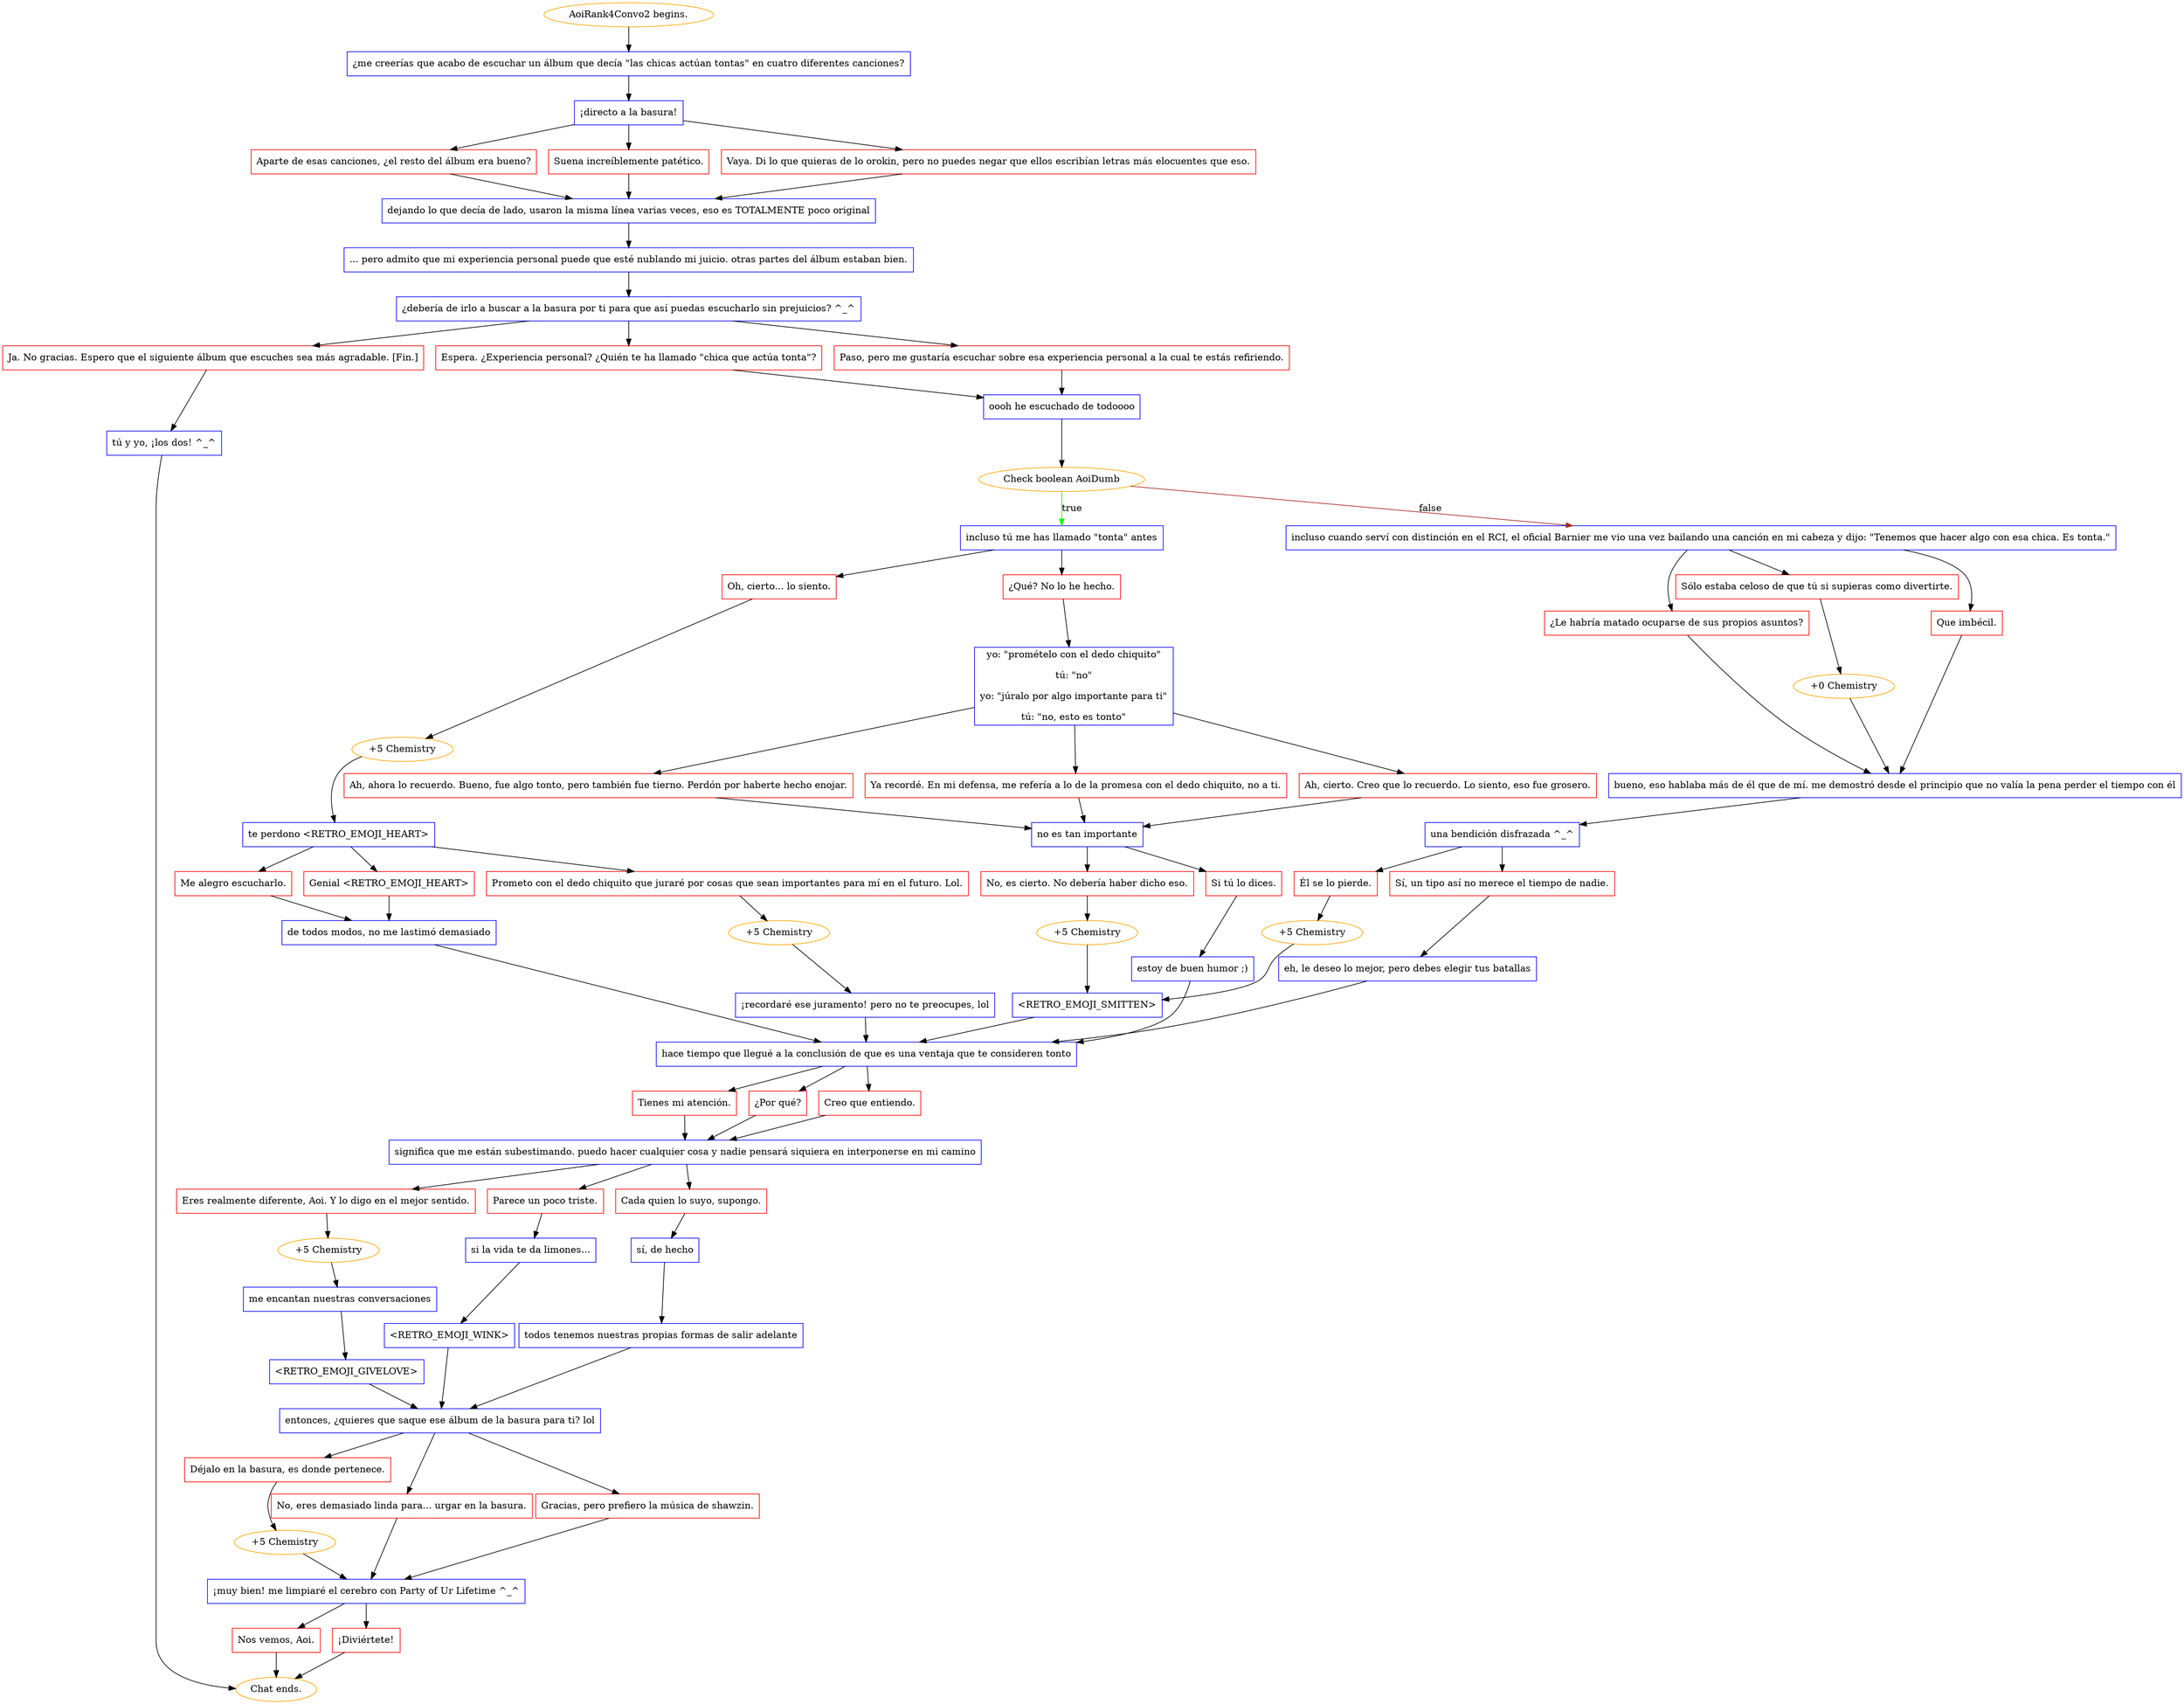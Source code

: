digraph {
	"AoiRank4Convo2 begins." [color=orange];
		"AoiRank4Convo2 begins." -> j3650423160;
	j3650423160 [label="¿me creerías que acabo de escuchar un álbum que decía \"las chicas actúan tontas\" en cuatro diferentes canciones?",shape=box,color=blue];
		j3650423160 -> j3864369355;
	j3864369355 [label="¡directo a la basura!",shape=box,color=blue];
		j3864369355 -> j1373809869;
		j3864369355 -> j2789260944;
		j3864369355 -> j1272477022;
	j1373809869 [label="Aparte de esas canciones, ¿el resto del álbum era bueno?",shape=box,color=red];
		j1373809869 -> j436090491;
	j2789260944 [label="Suena increíblemente patético.",shape=box,color=red];
		j2789260944 -> j436090491;
	j1272477022 [label="Vaya. Di lo que quieras de lo orokin, pero no puedes negar que ellos escribían letras más elocuentes que eso.",shape=box,color=red];
		j1272477022 -> j436090491;
	j436090491 [label="dejando lo que decía de lado, usaron la misma línea varias veces, eso es TOTALMENTE poco original",shape=box,color=blue];
		j436090491 -> j2637424448;
	j2637424448 [label="... pero admito que mi experiencia personal puede que esté nublando mi juicio. otras partes del álbum estaban bien.",shape=box,color=blue];
		j2637424448 -> j4009488343;
	j4009488343 [label="¿debería de irlo a buscar a la basura por ti para que así puedas escucharlo sin prejuicios? ^_^",shape=box,color=blue];
		j4009488343 -> j1514300899;
		j4009488343 -> j684324232;
		j4009488343 -> j4257937656;
	j1514300899 [label="Paso, pero me gustaría escuchar sobre esa experiencia personal a la cual te estás refiriendo.",shape=box,color=red];
		j1514300899 -> j567079448;
	j684324232 [label="Espera. ¿Experiencia personal? ¿Quién te ha llamado \"chica que actúa tonta\"?",shape=box,color=red];
		j684324232 -> j567079448;
	j4257937656 [label="Ja. No gracias. Espero que el siguiente álbum que escuches sea más agradable. [Fin.]",shape=box,color=red];
		j4257937656 -> j2715767862;
	j567079448 [label="oooh he escuchado de todoooo",shape=box,color=blue];
		j567079448 -> j3849776206;
	j2715767862 [label="tú y yo, ¡los dos! ^_^",shape=box,color=blue];
		j2715767862 -> "Chat ends.";
	j3849776206 [label="Check boolean AoiDumb",color=orange];
		j3849776206 -> j2776784452 [label=true,color=green];
		j3849776206 -> j3557636303 [label=false,color=brown];
	"Chat ends." [color=orange];
	j2776784452 [label="incluso tú me has llamado \"tonta\" antes",shape=box,color=blue];
		j2776784452 -> j4283165410;
		j2776784452 -> j4251989708;
	j3557636303 [label="incluso cuando serví con distinción en el RCI, el oficial Barnier me vio una vez bailando una canción en mi cabeza y dijo: \"Tenemos que hacer algo con esa chica. Es tonta.\"",shape=box,color=blue];
		j3557636303 -> j2290824575;
		j3557636303 -> j104347108;
		j3557636303 -> j2188961429;
	j4283165410 [label="¿Qué? No lo he hecho.",shape=box,color=red];
		j4283165410 -> j2354340829;
	j4251989708 [label="Oh, cierto... lo siento.",shape=box,color=red];
		j4251989708 -> j3562720463;
	j2290824575 [label="Que imbécil.",shape=box,color=red];
		j2290824575 -> j129466215;
	j104347108 [label="Sólo estaba celoso de que tú si supieras como divertirte.",shape=box,color=red];
		j104347108 -> j3035638380;
	j2188961429 [label="¿Le habría matado ocuparse de sus propios asuntos?",shape=box,color=red];
		j2188961429 -> j129466215;
	j2354340829 [label="yo: \"promételo con el dedo chiquito\"
tú: \"no\"
yo: \"júralo por algo importante para ti\"
tú: \"no, esto es tonto\"",shape=box,color=blue];
		j2354340829 -> j636417918;
		j2354340829 -> j3867450352;
		j2354340829 -> j181728350;
	j3562720463 [label="+5 Chemistry",color=orange];
		j3562720463 -> j1062449170;
	j129466215 [label="bueno, eso hablaba más de él que de mí. me demostró desde el principio que no valía la pena perder el tiempo con él",shape=box,color=blue];
		j129466215 -> j1783579725;
	j3035638380 [label="+0 Chemistry",color=orange];
		j3035638380 -> j129466215;
	j636417918 [label="Ya recordé. En mi defensa, me refería a lo de la promesa con el dedo chiquito, no a ti.",shape=box,color=red];
		j636417918 -> j614745689;
	j3867450352 [label="Ah, cierto. Creo que lo recuerdo. Lo siento, eso fue grosero.",shape=box,color=red];
		j3867450352 -> j614745689;
	j181728350 [label="Ah, ahora lo recuerdo. Bueno, fue algo tonto, pero también fue tierno. Perdón por haberte hecho enojar.",shape=box,color=red];
		j181728350 -> j614745689;
	j1062449170 [label="te perdono <RETRO_EMOJI_HEART>",shape=box,color=blue];
		j1062449170 -> j1692465313;
		j1062449170 -> j237958601;
		j1062449170 -> j1851775477;
	j1783579725 [label="una bendición disfrazada ^_^",shape=box,color=blue];
		j1783579725 -> j885120919;
		j1783579725 -> j453896635;
	j614745689 [label="no es tan importante",shape=box,color=blue];
		j614745689 -> j2602029352;
		j614745689 -> j1607830280;
	j1692465313 [label="Prometo con el dedo chiquito que juraré por cosas que sean importantes para mí en el futuro. Lol.",shape=box,color=red];
		j1692465313 -> j3825482988;
	j237958601 [label="Genial <RETRO_EMOJI_HEART>",shape=box,color=red];
		j237958601 -> j125282556;
	j1851775477 [label="Me alegro escucharlo.",shape=box,color=red];
		j1851775477 -> j125282556;
	j885120919 [label="Él se lo pierde.",shape=box,color=red];
		j885120919 -> j3969509687;
	j453896635 [label="Sí, un tipo así no merece el tiempo de nadie.",shape=box,color=red];
		j453896635 -> j1614443299;
	j2602029352 [label="No, es cierto. No debería haber dicho eso.",shape=box,color=red];
		j2602029352 -> j2779929445;
	j1607830280 [label="Si tú lo dices.",shape=box,color=red];
		j1607830280 -> j2947916045;
	j3825482988 [label="+5 Chemistry",color=orange];
		j3825482988 -> j2107151558;
	j125282556 [label="de todos modos, no me lastimó demasiado",shape=box,color=blue];
		j125282556 -> j1324267907;
	j3969509687 [label="+5 Chemistry",color=orange];
		j3969509687 -> j1947443503;
	j1614443299 [label="eh, le deseo lo mejor, pero debes elegir tus batallas",shape=box,color=blue];
		j1614443299 -> j1324267907;
	j2779929445 [label="+5 Chemistry",color=orange];
		j2779929445 -> j1947443503;
	j2947916045 [label="estoy de buen humor ;)",shape=box,color=blue];
		j2947916045 -> j1324267907;
	j2107151558 [label="¡recordaré ese juramento! pero no te preocupes, lol",shape=box,color=blue];
		j2107151558 -> j1324267907;
	j1324267907 [label="hace tiempo que llegué a la conclusión de que es una ventaja que te consideren tonto",shape=box,color=blue];
		j1324267907 -> j2372436048;
		j1324267907 -> j2881019237;
		j1324267907 -> j3379590353;
	j1947443503 [label="<RETRO_EMOJI_SMITTEN>",shape=box,color=blue];
		j1947443503 -> j1324267907;
	j2372436048 [label="¿Por qué?",shape=box,color=red];
		j2372436048 -> j4060021247;
	j2881019237 [label="Creo que entiendo.",shape=box,color=red];
		j2881019237 -> j4060021247;
	j3379590353 [label="Tienes mi atención.",shape=box,color=red];
		j3379590353 -> j4060021247;
	j4060021247 [label="significa que me están subestimando. puedo hacer cualquier cosa y nadie pensará siquiera en interponerse en mi camino",shape=box,color=blue];
		j4060021247 -> j432195186;
		j4060021247 -> j787766815;
		j4060021247 -> j2940272769;
	j432195186 [label="Parece un poco triste.",shape=box,color=red];
		j432195186 -> j2642616409;
	j787766815 [label="Eres realmente diferente, Aoi. Y lo digo en el mejor sentido.",shape=box,color=red];
		j787766815 -> j1252394505;
	j2940272769 [label="Cada quien lo suyo, supongo.",shape=box,color=red];
		j2940272769 -> j2599265789;
	j2642616409 [label="si la vida te da limones...",shape=box,color=blue];
		j2642616409 -> j174254466;
	j1252394505 [label="+5 Chemistry",color=orange];
		j1252394505 -> j1497309610;
	j2599265789 [label="sí, de hecho",shape=box,color=blue];
		j2599265789 -> j3955707099;
	j174254466 [label="<RETRO_EMOJI_WINK>",shape=box,color=blue];
		j174254466 -> j583031976;
	j1497309610 [label="me encantan nuestras conversaciones",shape=box,color=blue];
		j1497309610 -> j4012411012;
	j3955707099 [label="todos tenemos nuestras propias formas de salir adelante",shape=box,color=blue];
		j3955707099 -> j583031976;
	j583031976 [label="entonces, ¿quieres que saque ese álbum de la basura para ti? lol",shape=box,color=blue];
		j583031976 -> j1913782211;
		j583031976 -> j4263561375;
		j583031976 -> j1922115992;
	j4012411012 [label="<RETRO_EMOJI_GIVELOVE>",shape=box,color=blue];
		j4012411012 -> j583031976;
	j1913782211 [label="No, eres demasiado linda para... urgar en la basura.",shape=box,color=red];
		j1913782211 -> j2035394197;
	j4263561375 [label="Déjalo en la basura, es donde pertenece.",shape=box,color=red];
		j4263561375 -> j2021887024;
	j1922115992 [label="Gracias, pero prefiero la música de shawzin.",shape=box,color=red];
		j1922115992 -> j2035394197;
	j2035394197 [label="¡muy bien! me limpiaré el cerebro con Party of Ur Lifetime ^_^",shape=box,color=blue];
		j2035394197 -> j3528558612;
		j2035394197 -> j1668741629;
	j2021887024 [label="+5 Chemistry",color=orange];
		j2021887024 -> j2035394197;
	j3528558612 [label="¡Diviértete!",shape=box,color=red];
		j3528558612 -> "Chat ends.";
	j1668741629 [label="Nos vemos, Aoi.",shape=box,color=red];
		j1668741629 -> "Chat ends.";
}